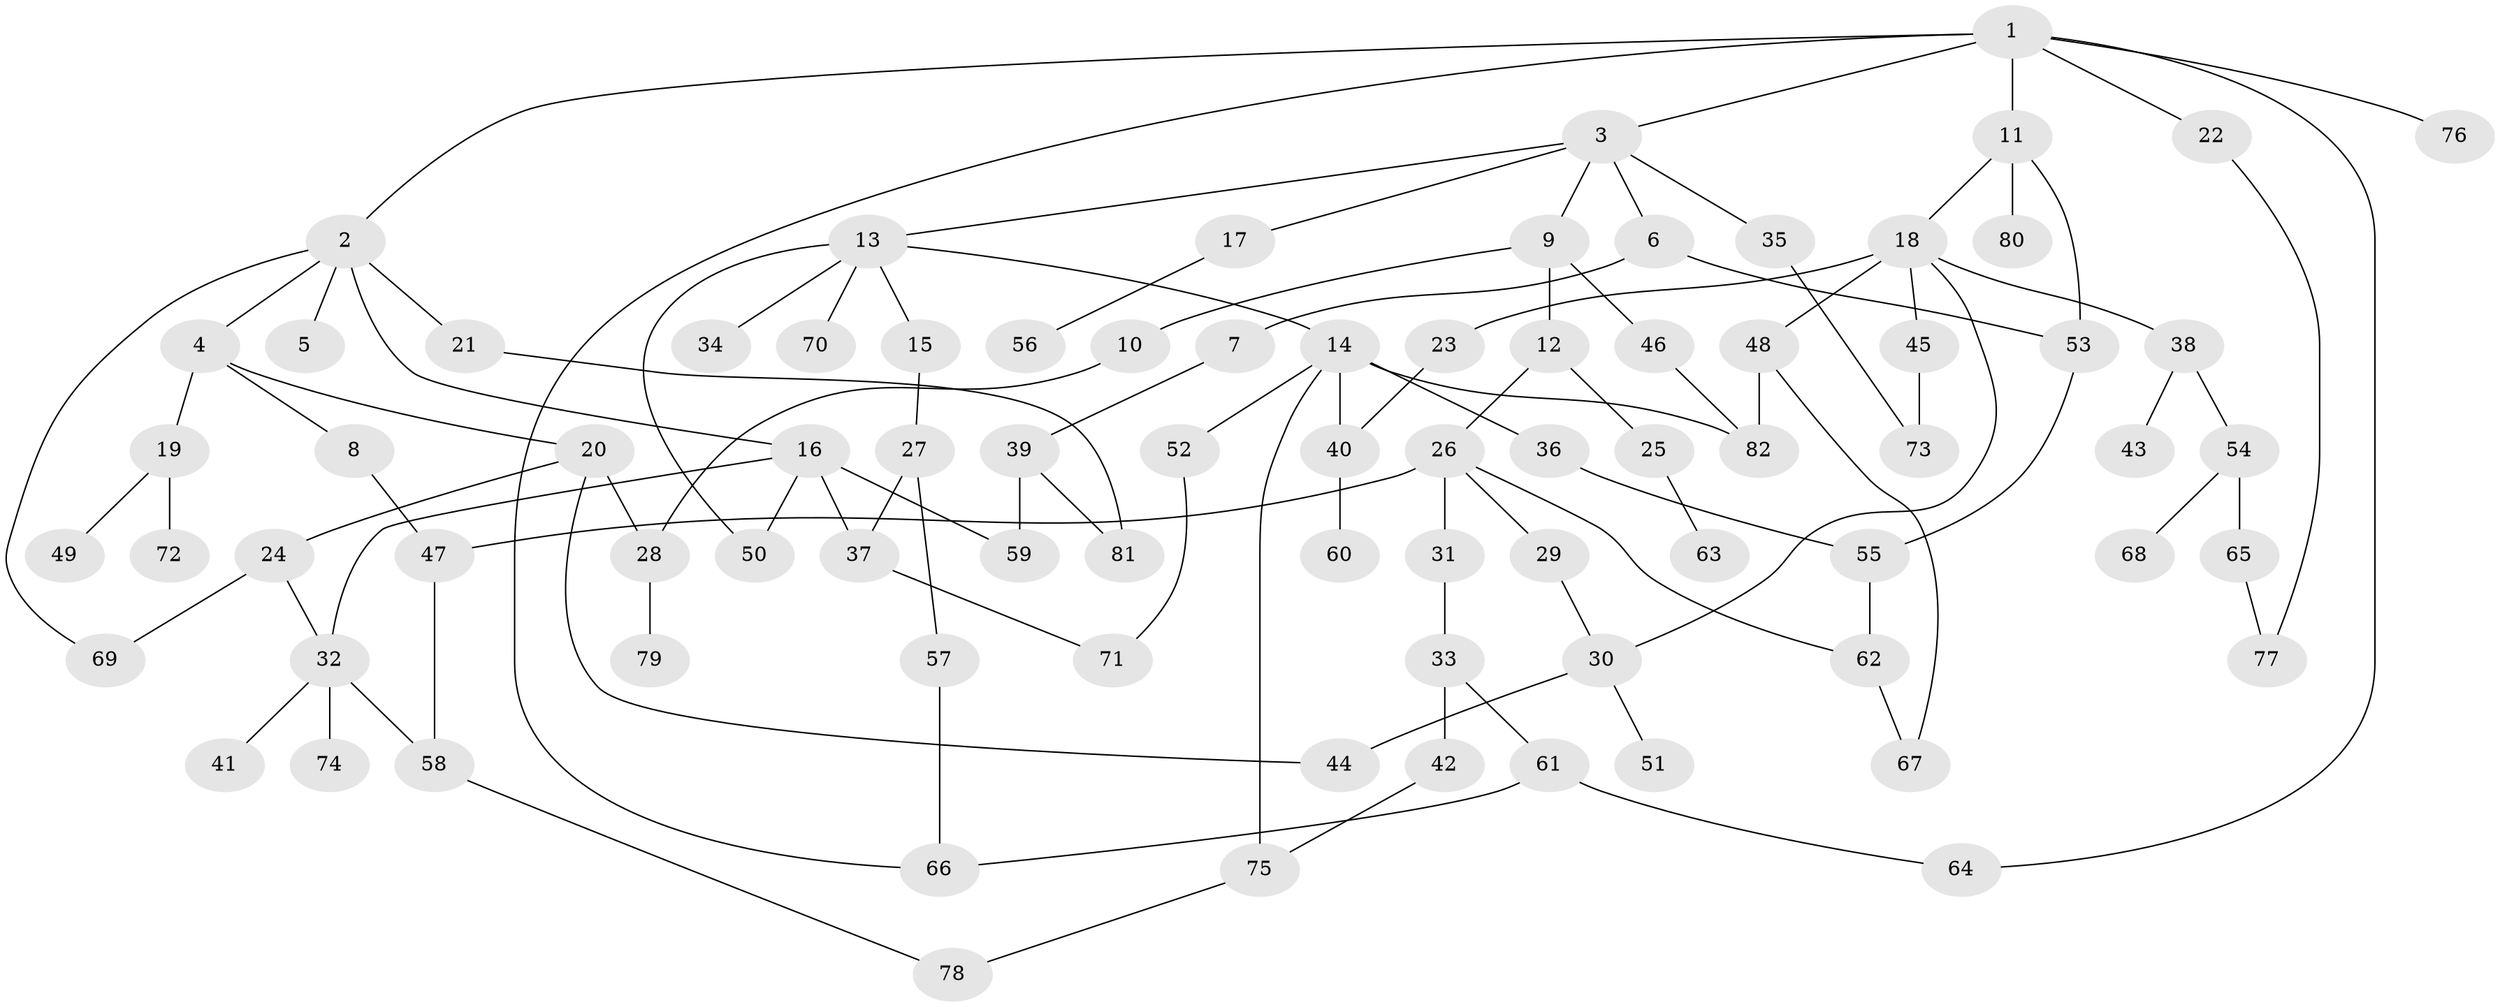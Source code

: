 // coarse degree distribution, {1: 0.2857142857142857, 2: 0.2857142857142857, 5: 0.04081632653061224, 4: 0.061224489795918366, 3: 0.22448979591836735, 6: 0.04081632653061224, 7: 0.02040816326530612, 9: 0.02040816326530612, 11: 0.02040816326530612}
// Generated by graph-tools (version 1.1) at 2025/44/03/04/25 21:44:49]
// undirected, 82 vertices, 107 edges
graph export_dot {
graph [start="1"]
  node [color=gray90,style=filled];
  1;
  2;
  3;
  4;
  5;
  6;
  7;
  8;
  9;
  10;
  11;
  12;
  13;
  14;
  15;
  16;
  17;
  18;
  19;
  20;
  21;
  22;
  23;
  24;
  25;
  26;
  27;
  28;
  29;
  30;
  31;
  32;
  33;
  34;
  35;
  36;
  37;
  38;
  39;
  40;
  41;
  42;
  43;
  44;
  45;
  46;
  47;
  48;
  49;
  50;
  51;
  52;
  53;
  54;
  55;
  56;
  57;
  58;
  59;
  60;
  61;
  62;
  63;
  64;
  65;
  66;
  67;
  68;
  69;
  70;
  71;
  72;
  73;
  74;
  75;
  76;
  77;
  78;
  79;
  80;
  81;
  82;
  1 -- 2;
  1 -- 3;
  1 -- 11;
  1 -- 22;
  1 -- 76;
  1 -- 64;
  1 -- 66;
  2 -- 4;
  2 -- 5;
  2 -- 16;
  2 -- 21;
  2 -- 69;
  3 -- 6;
  3 -- 9;
  3 -- 13;
  3 -- 17;
  3 -- 35;
  4 -- 8;
  4 -- 19;
  4 -- 20;
  6 -- 7;
  6 -- 53;
  7 -- 39;
  8 -- 47;
  9 -- 10;
  9 -- 12;
  9 -- 46;
  10 -- 28;
  11 -- 18;
  11 -- 53;
  11 -- 80;
  12 -- 25;
  12 -- 26;
  13 -- 14;
  13 -- 15;
  13 -- 34;
  13 -- 50;
  13 -- 70;
  14 -- 36;
  14 -- 40;
  14 -- 52;
  14 -- 75;
  14 -- 82;
  15 -- 27;
  16 -- 32;
  16 -- 37;
  16 -- 59;
  16 -- 50;
  17 -- 56;
  18 -- 23;
  18 -- 38;
  18 -- 45;
  18 -- 48;
  18 -- 30;
  19 -- 49;
  19 -- 72;
  20 -- 24;
  20 -- 28;
  20 -- 44;
  21 -- 81;
  22 -- 77;
  23 -- 40;
  24 -- 69;
  24 -- 32;
  25 -- 63;
  26 -- 29;
  26 -- 31;
  26 -- 62;
  26 -- 47;
  27 -- 57;
  27 -- 37;
  28 -- 79;
  29 -- 30;
  30 -- 44;
  30 -- 51;
  31 -- 33;
  32 -- 41;
  32 -- 74;
  32 -- 58;
  33 -- 42;
  33 -- 61;
  35 -- 73;
  36 -- 55;
  37 -- 71;
  38 -- 43;
  38 -- 54;
  39 -- 59;
  39 -- 81;
  40 -- 60;
  42 -- 75;
  45 -- 73;
  46 -- 82;
  47 -- 58;
  48 -- 67;
  48 -- 82;
  52 -- 71;
  53 -- 55;
  54 -- 65;
  54 -- 68;
  55 -- 62;
  57 -- 66;
  58 -- 78;
  61 -- 64;
  61 -- 66;
  62 -- 67;
  65 -- 77;
  75 -- 78;
}
